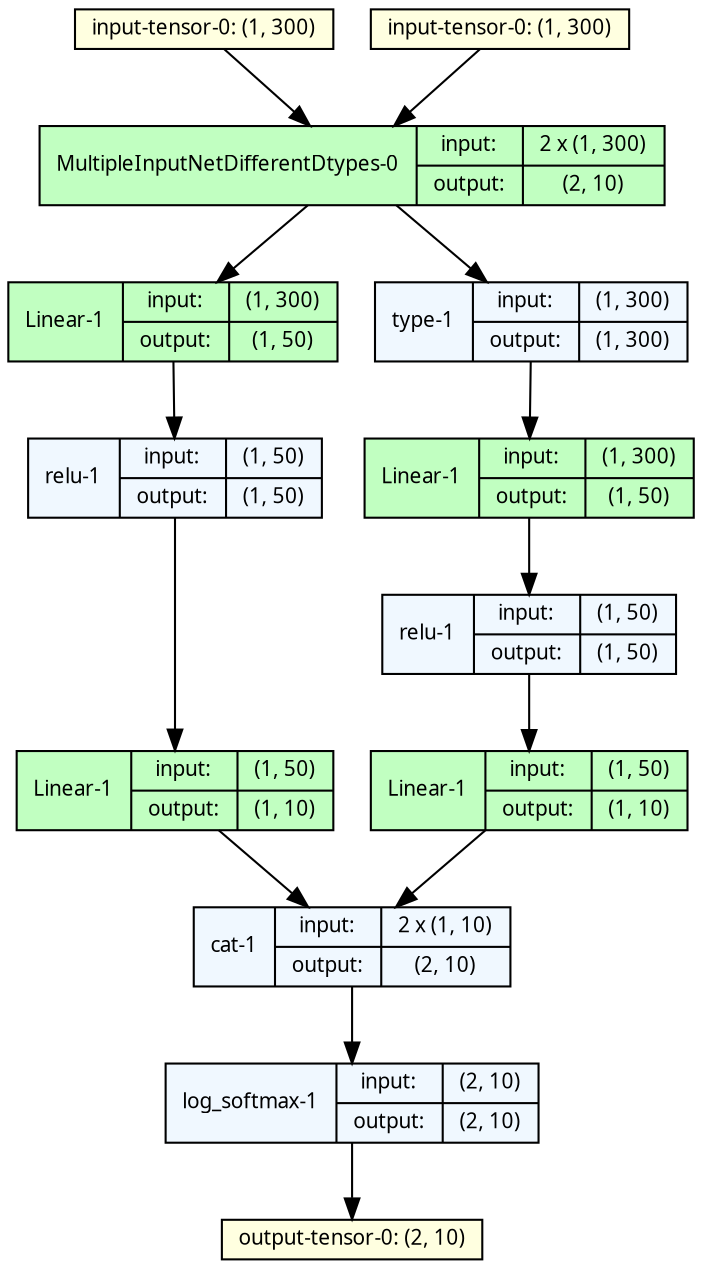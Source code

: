 strict digraph model {
	graph [ordering=in size="12.0,12.0"]
	node [align=left fontname="Linux libertine" fontsize=10 height=0.2 ranksep=0.1 shape=record style=filled]
	edge [fontsize=10]
	0 [label="input-tensor-0: (1, 300)" fillcolor=lightyellow]
	1 [label="input-tensor-0: (1, 300)" fillcolor=lightyellow]
	2 [label="MultipleInputNetDifferentDtypes
-0|{input:|output:}|{2 x (1, 300)|(2, 10)}" fillcolor=darkseagreen1]
	3 [label="Linear
-1|{input:|output:}|{(1, 300)|(1, 50)}" fillcolor=darkseagreen1]
	4 [label="relu
-1|{input:|output:}|{(1, 50)|(1, 50)}" fillcolor=aliceblue]
	5 [label="Linear
-1|{input:|output:}|{(1, 50)|(1, 10)}" fillcolor=darkseagreen1]
	6 [label="cat
-1|{input:|output:}|{2 x (1, 10)|(2, 10)}" fillcolor=aliceblue]
	7 [label="log_softmax
-1|{input:|output:}|{(2, 10)|(2, 10)}" fillcolor=aliceblue]
	8 [label="output-tensor-0: (2, 10)" fillcolor=lightyellow]
	2 [label="MultipleInputNetDifferentDtypes
-0|{input:|output:}|{2 x (1, 300)|(2, 10)}" fillcolor=darkseagreen1]
	9 [label="type
-1|{input:|output:}|{(1, 300)|(1, 300)}" fillcolor=aliceblue]
	10 [label="Linear
-1|{input:|output:}|{(1, 300)|(1, 50)}" fillcolor=darkseagreen1]
	11 [label="relu
-1|{input:|output:}|{(1, 50)|(1, 50)}" fillcolor=aliceblue]
	12 [label="Linear
-1|{input:|output:}|{(1, 50)|(1, 10)}" fillcolor=darkseagreen1]
	0 -> 2
	1 -> 2
	2 -> 3
	3 -> 4
	4 -> 5
	5 -> 6
	6 -> 7
	7 -> 8
	2 -> 9
	9 -> 10
	10 -> 11
	11 -> 12
	12 -> 6
}
